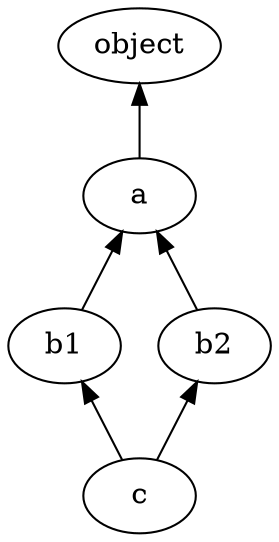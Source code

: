 digraph {
    object -> a [dir=back];
    a -> b1 [dir=back];
    a -> b2 [dir=back];
    b1 -> c [dir=back];
    b2 -> c [dir=back];
}
